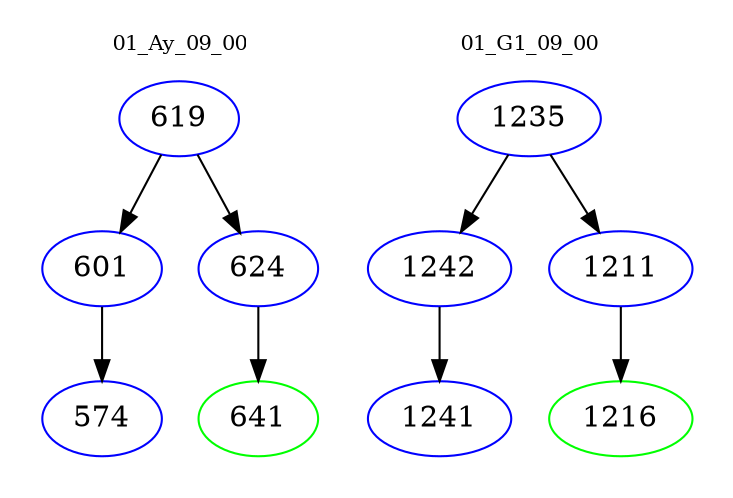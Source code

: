 digraph{
subgraph cluster_0 {
color = white
label = "01_Ay_09_00";
fontsize=10;
T0_619 [label="619", color="blue"]
T0_619 -> T0_601 [color="black"]
T0_601 [label="601", color="blue"]
T0_601 -> T0_574 [color="black"]
T0_574 [label="574", color="blue"]
T0_619 -> T0_624 [color="black"]
T0_624 [label="624", color="blue"]
T0_624 -> T0_641 [color="black"]
T0_641 [label="641", color="green"]
}
subgraph cluster_1 {
color = white
label = "01_G1_09_00";
fontsize=10;
T1_1235 [label="1235", color="blue"]
T1_1235 -> T1_1242 [color="black"]
T1_1242 [label="1242", color="blue"]
T1_1242 -> T1_1241 [color="black"]
T1_1241 [label="1241", color="blue"]
T1_1235 -> T1_1211 [color="black"]
T1_1211 [label="1211", color="blue"]
T1_1211 -> T1_1216 [color="black"]
T1_1216 [label="1216", color="green"]
}
}
